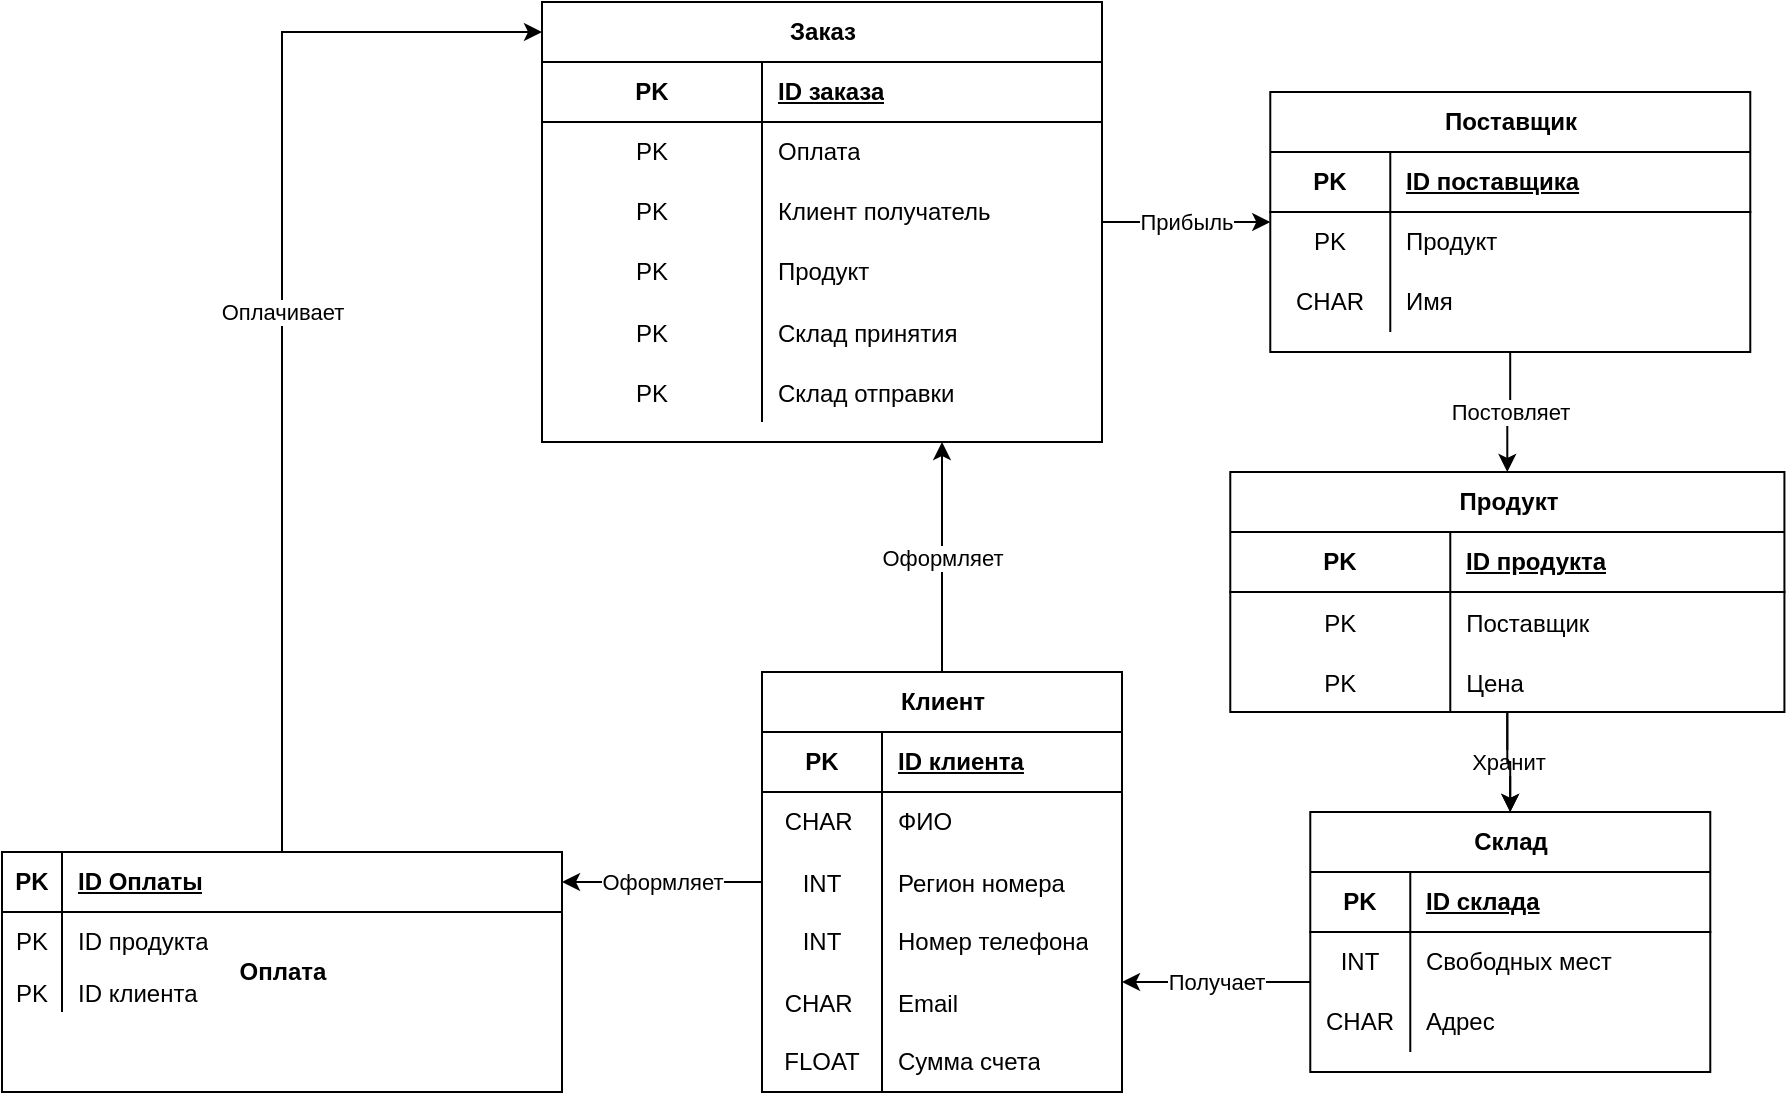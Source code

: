<mxfile version="23.1.5" type="device">
  <diagram id="R2lEEEUBdFMjLlhIrx00" name="Page-1">
    <mxGraphModel dx="1615" dy="962" grid="1" gridSize="10" guides="1" tooltips="1" connect="1" arrows="1" fold="1" page="0" pageScale="1" pageWidth="850" pageHeight="1100" math="0" shadow="0" extFonts="Permanent Marker^https://fonts.googleapis.com/css?family=Permanent+Marker">
      <root>
        <mxCell id="0" />
        <mxCell id="1" parent="0" />
        <mxCell id="unt3MSTMmWXqcszNHsW6-5" value="Продукт" style="shape=table;startSize=30;container=1;collapsible=1;childLayout=tableLayout;fixedRows=1;rowLines=0;fontStyle=1;align=center;resizeLast=1;html=1;" parent="1" vertex="1">
          <mxGeometry x="874.14" y="370" width="277.071" height="120" as="geometry" />
        </mxCell>
        <mxCell id="unt3MSTMmWXqcszNHsW6-6" value="" style="shape=tableRow;horizontal=0;startSize=0;swimlaneHead=0;swimlaneBody=0;fillColor=none;collapsible=0;dropTarget=0;points=[[0,0.5],[1,0.5]];portConstraint=eastwest;top=0;left=0;right=0;bottom=1;" parent="unt3MSTMmWXqcszNHsW6-5" vertex="1">
          <mxGeometry y="30" width="277.071" height="30" as="geometry" />
        </mxCell>
        <mxCell id="unt3MSTMmWXqcszNHsW6-7" value="PK" style="shape=partialRectangle;connectable=0;fillColor=none;top=0;left=0;bottom=0;right=0;fontStyle=1;overflow=hidden;whiteSpace=wrap;html=1;" parent="unt3MSTMmWXqcszNHsW6-6" vertex="1">
          <mxGeometry width="110" height="30" as="geometry">
            <mxRectangle width="110" height="30" as="alternateBounds" />
          </mxGeometry>
        </mxCell>
        <mxCell id="unt3MSTMmWXqcszNHsW6-8" value="ID продукта" style="shape=partialRectangle;connectable=0;fillColor=none;top=0;left=0;bottom=0;right=0;align=left;spacingLeft=6;fontStyle=5;overflow=hidden;whiteSpace=wrap;html=1;" parent="unt3MSTMmWXqcszNHsW6-6" vertex="1">
          <mxGeometry x="110" width="167.071" height="30" as="geometry">
            <mxRectangle width="167.071" height="30" as="alternateBounds" />
          </mxGeometry>
        </mxCell>
        <mxCell id="LkFsKgFWvlktQ5WFpEc4-82" value="" style="shape=tableRow;horizontal=0;startSize=0;swimlaneHead=0;swimlaneBody=0;fillColor=none;collapsible=0;dropTarget=0;points=[[0,0.5],[1,0.5]];portConstraint=eastwest;top=0;left=0;right=0;bottom=0;" parent="unt3MSTMmWXqcszNHsW6-5" vertex="1">
          <mxGeometry y="60" width="277.071" height="30" as="geometry" />
        </mxCell>
        <mxCell id="LkFsKgFWvlktQ5WFpEc4-83" value="PK" style="shape=partialRectangle;connectable=0;fillColor=none;top=0;left=0;bottom=0;right=0;editable=1;overflow=hidden;" parent="LkFsKgFWvlktQ5WFpEc4-82" vertex="1">
          <mxGeometry width="110" height="30" as="geometry">
            <mxRectangle width="110" height="30" as="alternateBounds" />
          </mxGeometry>
        </mxCell>
        <mxCell id="LkFsKgFWvlktQ5WFpEc4-84" value="Поставщик" style="shape=partialRectangle;connectable=0;fillColor=none;top=0;left=0;bottom=0;right=0;align=left;spacingLeft=6;overflow=hidden;" parent="LkFsKgFWvlktQ5WFpEc4-82" vertex="1">
          <mxGeometry x="110" width="167.071" height="30" as="geometry">
            <mxRectangle width="167.071" height="30" as="alternateBounds" />
          </mxGeometry>
        </mxCell>
        <mxCell id="LkFsKgFWvlktQ5WFpEc4-86" value="" style="shape=tableRow;horizontal=0;startSize=0;swimlaneHead=0;swimlaneBody=0;fillColor=none;collapsible=0;dropTarget=0;points=[[0,0.5],[1,0.5]];portConstraint=eastwest;top=0;left=0;right=0;bottom=0;" parent="unt3MSTMmWXqcszNHsW6-5" vertex="1">
          <mxGeometry y="90" width="277.071" height="30" as="geometry" />
        </mxCell>
        <mxCell id="LkFsKgFWvlktQ5WFpEc4-87" value="PK" style="shape=partialRectangle;connectable=0;fillColor=none;top=0;left=0;bottom=0;right=0;editable=1;overflow=hidden;" parent="LkFsKgFWvlktQ5WFpEc4-86" vertex="1">
          <mxGeometry width="110" height="30" as="geometry">
            <mxRectangle width="110" height="30" as="alternateBounds" />
          </mxGeometry>
        </mxCell>
        <mxCell id="LkFsKgFWvlktQ5WFpEc4-88" value="Цена" style="shape=partialRectangle;connectable=0;fillColor=none;top=0;left=0;bottom=0;right=0;align=left;spacingLeft=6;overflow=hidden;" parent="LkFsKgFWvlktQ5WFpEc4-86" vertex="1">
          <mxGeometry x="110" width="167.071" height="30" as="geometry">
            <mxRectangle width="167.071" height="30" as="alternateBounds" />
          </mxGeometry>
        </mxCell>
        <mxCell id="LkFsKgFWvlktQ5WFpEc4-145" value="Постовляет" style="edgeStyle=orthogonalEdgeStyle;rounded=0;orthogonalLoop=1;jettySize=auto;html=1;" parent="1" source="LkFsKgFWvlktQ5WFpEc4-41" target="unt3MSTMmWXqcszNHsW6-5" edge="1">
          <mxGeometry relative="1" as="geometry">
            <mxPoint x="1220" y="300" as="targetPoint" />
          </mxGeometry>
        </mxCell>
        <mxCell id="KrlezmfUSiWk6TWTQRwi-12" value="Прибыль" style="edgeStyle=orthogonalEdgeStyle;rounded=0;orthogonalLoop=1;jettySize=auto;html=1;" edge="1" parent="1" source="LkFsKgFWvlktQ5WFpEc4-2" target="LkFsKgFWvlktQ5WFpEc4-41">
          <mxGeometry relative="1" as="geometry">
            <Array as="points" />
          </mxGeometry>
        </mxCell>
        <mxCell id="LkFsKgFWvlktQ5WFpEc4-2" value="Заказ" style="shape=table;startSize=30;container=1;collapsible=1;childLayout=tableLayout;fixedRows=1;rowLines=0;fontStyle=1;align=center;resizeLast=1;html=1;" parent="1" vertex="1">
          <mxGeometry x="530.0" y="135" width="280" height="220" as="geometry" />
        </mxCell>
        <mxCell id="LkFsKgFWvlktQ5WFpEc4-3" value="" style="shape=tableRow;horizontal=0;startSize=0;swimlaneHead=0;swimlaneBody=0;fillColor=none;collapsible=0;dropTarget=0;points=[[0,0.5],[1,0.5]];portConstraint=eastwest;top=0;left=0;right=0;bottom=1;" parent="LkFsKgFWvlktQ5WFpEc4-2" vertex="1">
          <mxGeometry y="30" width="280" height="30" as="geometry" />
        </mxCell>
        <mxCell id="LkFsKgFWvlktQ5WFpEc4-4" value="PK" style="shape=partialRectangle;connectable=0;fillColor=none;top=0;left=0;bottom=0;right=0;fontStyle=1;overflow=hidden;whiteSpace=wrap;html=1;" parent="LkFsKgFWvlktQ5WFpEc4-3" vertex="1">
          <mxGeometry width="110" height="30" as="geometry">
            <mxRectangle width="110" height="30" as="alternateBounds" />
          </mxGeometry>
        </mxCell>
        <mxCell id="LkFsKgFWvlktQ5WFpEc4-5" value="ID заказа" style="shape=partialRectangle;connectable=0;fillColor=none;top=0;left=0;bottom=0;right=0;align=left;spacingLeft=6;fontStyle=5;overflow=hidden;whiteSpace=wrap;html=1;" parent="LkFsKgFWvlktQ5WFpEc4-3" vertex="1">
          <mxGeometry x="110" width="170" height="30" as="geometry">
            <mxRectangle width="170" height="30" as="alternateBounds" />
          </mxGeometry>
        </mxCell>
        <mxCell id="LkFsKgFWvlktQ5WFpEc4-6" value="" style="shape=tableRow;horizontal=0;startSize=0;swimlaneHead=0;swimlaneBody=0;fillColor=none;collapsible=0;dropTarget=0;points=[[0,0.5],[1,0.5]];portConstraint=eastwest;top=0;left=0;right=0;bottom=0;" parent="LkFsKgFWvlktQ5WFpEc4-2" vertex="1">
          <mxGeometry y="60" width="280" height="30" as="geometry" />
        </mxCell>
        <mxCell id="LkFsKgFWvlktQ5WFpEc4-7" value="PK" style="shape=partialRectangle;connectable=0;fillColor=none;top=0;left=0;bottom=0;right=0;editable=1;overflow=hidden;whiteSpace=wrap;html=1;" parent="LkFsKgFWvlktQ5WFpEc4-6" vertex="1">
          <mxGeometry width="110" height="30" as="geometry">
            <mxRectangle width="110" height="30" as="alternateBounds" />
          </mxGeometry>
        </mxCell>
        <mxCell id="LkFsKgFWvlktQ5WFpEc4-8" value="Оплата" style="shape=partialRectangle;connectable=0;fillColor=none;top=0;left=0;bottom=0;right=0;align=left;spacingLeft=6;overflow=hidden;whiteSpace=wrap;html=1;" parent="LkFsKgFWvlktQ5WFpEc4-6" vertex="1">
          <mxGeometry x="110" width="170" height="30" as="geometry">
            <mxRectangle width="170" height="30" as="alternateBounds" />
          </mxGeometry>
        </mxCell>
        <mxCell id="LkFsKgFWvlktQ5WFpEc4-9" value="" style="shape=tableRow;horizontal=0;startSize=0;swimlaneHead=0;swimlaneBody=0;fillColor=none;collapsible=0;dropTarget=0;points=[[0,0.5],[1,0.5]];portConstraint=eastwest;top=0;left=0;right=0;bottom=0;" parent="LkFsKgFWvlktQ5WFpEc4-2" vertex="1">
          <mxGeometry y="90" width="280" height="30" as="geometry" />
        </mxCell>
        <mxCell id="LkFsKgFWvlktQ5WFpEc4-10" value="PK" style="shape=partialRectangle;connectable=0;fillColor=none;top=0;left=0;bottom=0;right=0;editable=1;overflow=hidden;whiteSpace=wrap;html=1;" parent="LkFsKgFWvlktQ5WFpEc4-9" vertex="1">
          <mxGeometry width="110" height="30" as="geometry">
            <mxRectangle width="110" height="30" as="alternateBounds" />
          </mxGeometry>
        </mxCell>
        <mxCell id="LkFsKgFWvlktQ5WFpEc4-11" value="Клиент получатель" style="shape=partialRectangle;connectable=0;fillColor=none;top=0;left=0;bottom=0;right=0;align=left;spacingLeft=6;overflow=hidden;whiteSpace=wrap;html=1;" parent="LkFsKgFWvlktQ5WFpEc4-9" vertex="1">
          <mxGeometry x="110" width="170" height="30" as="geometry">
            <mxRectangle width="170" height="30" as="alternateBounds" />
          </mxGeometry>
        </mxCell>
        <mxCell id="LkFsKgFWvlktQ5WFpEc4-12" value="" style="shape=tableRow;horizontal=0;startSize=0;swimlaneHead=0;swimlaneBody=0;fillColor=none;collapsible=0;dropTarget=0;points=[[0,0.5],[1,0.5]];portConstraint=eastwest;top=0;left=0;right=0;bottom=0;" parent="LkFsKgFWvlktQ5WFpEc4-2" vertex="1">
          <mxGeometry y="120" width="280" height="30" as="geometry" />
        </mxCell>
        <mxCell id="LkFsKgFWvlktQ5WFpEc4-13" value="PK" style="shape=partialRectangle;connectable=0;fillColor=none;top=0;left=0;bottom=0;right=0;editable=1;overflow=hidden;whiteSpace=wrap;html=1;" parent="LkFsKgFWvlktQ5WFpEc4-12" vertex="1">
          <mxGeometry width="110" height="30" as="geometry">
            <mxRectangle width="110" height="30" as="alternateBounds" />
          </mxGeometry>
        </mxCell>
        <mxCell id="LkFsKgFWvlktQ5WFpEc4-14" value="Продукт" style="shape=partialRectangle;connectable=0;fillColor=none;top=0;left=0;bottom=0;right=0;align=left;spacingLeft=6;overflow=hidden;whiteSpace=wrap;html=1;" parent="LkFsKgFWvlktQ5WFpEc4-12" vertex="1">
          <mxGeometry x="110" width="170" height="30" as="geometry">
            <mxRectangle width="170" height="30" as="alternateBounds" />
          </mxGeometry>
        </mxCell>
        <mxCell id="LkFsKgFWvlktQ5WFpEc4-112" value="" style="shape=tableRow;horizontal=0;startSize=0;swimlaneHead=0;swimlaneBody=0;fillColor=none;collapsible=0;dropTarget=0;points=[[0,0.5],[1,0.5]];portConstraint=eastwest;top=0;left=0;right=0;bottom=0;" parent="LkFsKgFWvlktQ5WFpEc4-2" vertex="1">
          <mxGeometry y="150" width="280" height="30" as="geometry" />
        </mxCell>
        <mxCell id="LkFsKgFWvlktQ5WFpEc4-113" value="PK" style="shape=partialRectangle;connectable=0;fillColor=none;top=0;left=0;bottom=0;right=0;editable=1;overflow=hidden;" parent="LkFsKgFWvlktQ5WFpEc4-112" vertex="1">
          <mxGeometry width="110" height="30" as="geometry">
            <mxRectangle width="110" height="30" as="alternateBounds" />
          </mxGeometry>
        </mxCell>
        <mxCell id="LkFsKgFWvlktQ5WFpEc4-114" value="Склад принятия" style="shape=partialRectangle;connectable=0;fillColor=none;top=0;left=0;bottom=0;right=0;align=left;spacingLeft=6;overflow=hidden;" parent="LkFsKgFWvlktQ5WFpEc4-112" vertex="1">
          <mxGeometry x="110" width="170" height="30" as="geometry">
            <mxRectangle width="170" height="30" as="alternateBounds" />
          </mxGeometry>
        </mxCell>
        <mxCell id="LkFsKgFWvlktQ5WFpEc4-105" value="" style="shape=tableRow;horizontal=0;startSize=0;swimlaneHead=0;swimlaneBody=0;fillColor=none;collapsible=0;dropTarget=0;points=[[0,0.5],[1,0.5]];portConstraint=eastwest;top=0;left=0;right=0;bottom=0;" parent="LkFsKgFWvlktQ5WFpEc4-2" vertex="1">
          <mxGeometry y="180" width="280" height="30" as="geometry" />
        </mxCell>
        <mxCell id="LkFsKgFWvlktQ5WFpEc4-106" value="PK" style="shape=partialRectangle;connectable=0;fillColor=none;top=0;left=0;bottom=0;right=0;editable=1;overflow=hidden;" parent="LkFsKgFWvlktQ5WFpEc4-105" vertex="1">
          <mxGeometry width="110" height="30" as="geometry">
            <mxRectangle width="110" height="30" as="alternateBounds" />
          </mxGeometry>
        </mxCell>
        <mxCell id="LkFsKgFWvlktQ5WFpEc4-107" value="Склад отправки" style="shape=partialRectangle;connectable=0;fillColor=none;top=0;left=0;bottom=0;right=0;align=left;spacingLeft=6;overflow=hidden;" parent="LkFsKgFWvlktQ5WFpEc4-105" vertex="1">
          <mxGeometry x="110" width="170" height="30" as="geometry">
            <mxRectangle width="170" height="30" as="alternateBounds" />
          </mxGeometry>
        </mxCell>
        <mxCell id="KrlezmfUSiWk6TWTQRwi-8" value="Получает" style="edgeStyle=orthogonalEdgeStyle;rounded=0;orthogonalLoop=1;jettySize=auto;html=1;" edge="1" parent="1" source="LkFsKgFWvlktQ5WFpEc4-15" target="LkFsKgFWvlktQ5WFpEc4-28">
          <mxGeometry relative="1" as="geometry">
            <Array as="points">
              <mxPoint x="840" y="625" />
              <mxPoint x="840" y="625" />
            </Array>
          </mxGeometry>
        </mxCell>
        <mxCell id="LkFsKgFWvlktQ5WFpEc4-143" value="Оформляет" style="edgeStyle=orthogonalEdgeStyle;rounded=0;orthogonalLoop=1;jettySize=auto;html=1;" parent="1" source="LkFsKgFWvlktQ5WFpEc4-28" target="LkFsKgFWvlktQ5WFpEc4-2" edge="1">
          <mxGeometry relative="1" as="geometry">
            <Array as="points">
              <mxPoint x="730" y="400" />
              <mxPoint x="730" y="400" />
            </Array>
            <mxPoint x="1140" y="70" as="targetPoint" />
          </mxGeometry>
        </mxCell>
        <mxCell id="25N0sGqAdHmbvo8UyDhe-1" value="Оформляет" style="edgeStyle=orthogonalEdgeStyle;rounded=0;orthogonalLoop=1;jettySize=auto;html=1;" parent="1" source="LkFsKgFWvlktQ5WFpEc4-28" target="LkFsKgFWvlktQ5WFpEc4-68" edge="1">
          <mxGeometry relative="1" as="geometry">
            <Array as="points">
              <mxPoint x="580" y="575" />
              <mxPoint x="580" y="575" />
            </Array>
          </mxGeometry>
        </mxCell>
        <mxCell id="LkFsKgFWvlktQ5WFpEc4-28" value="Клиент" style="shape=table;startSize=30;container=1;collapsible=1;childLayout=tableLayout;fixedRows=1;rowLines=0;fontStyle=1;align=center;resizeLast=1;html=1;" parent="1" vertex="1">
          <mxGeometry x="640" y="470" width="180" height="210" as="geometry" />
        </mxCell>
        <mxCell id="LkFsKgFWvlktQ5WFpEc4-29" value="" style="shape=tableRow;horizontal=0;startSize=0;swimlaneHead=0;swimlaneBody=0;fillColor=none;collapsible=0;dropTarget=0;points=[[0,0.5],[1,0.5]];portConstraint=eastwest;top=0;left=0;right=0;bottom=1;" parent="LkFsKgFWvlktQ5WFpEc4-28" vertex="1">
          <mxGeometry y="30" width="180" height="30" as="geometry" />
        </mxCell>
        <mxCell id="LkFsKgFWvlktQ5WFpEc4-30" value="PK" style="shape=partialRectangle;connectable=0;fillColor=none;top=0;left=0;bottom=0;right=0;fontStyle=1;overflow=hidden;whiteSpace=wrap;html=1;" parent="LkFsKgFWvlktQ5WFpEc4-29" vertex="1">
          <mxGeometry width="60" height="30" as="geometry">
            <mxRectangle width="60" height="30" as="alternateBounds" />
          </mxGeometry>
        </mxCell>
        <mxCell id="LkFsKgFWvlktQ5WFpEc4-31" value="ID клиента" style="shape=partialRectangle;connectable=0;fillColor=none;top=0;left=0;bottom=0;right=0;align=left;spacingLeft=6;fontStyle=5;overflow=hidden;whiteSpace=wrap;html=1;" parent="LkFsKgFWvlktQ5WFpEc4-29" vertex="1">
          <mxGeometry x="60" width="120" height="30" as="geometry">
            <mxRectangle width="120" height="30" as="alternateBounds" />
          </mxGeometry>
        </mxCell>
        <mxCell id="LkFsKgFWvlktQ5WFpEc4-35" value="" style="shape=tableRow;horizontal=0;startSize=0;swimlaneHead=0;swimlaneBody=0;fillColor=none;collapsible=0;dropTarget=0;points=[[0,0.5],[1,0.5]];portConstraint=eastwest;top=0;left=0;right=0;bottom=0;" parent="LkFsKgFWvlktQ5WFpEc4-28" vertex="1">
          <mxGeometry y="60" width="180" height="30" as="geometry" />
        </mxCell>
        <mxCell id="LkFsKgFWvlktQ5WFpEc4-36" value="CHAR&amp;nbsp;" style="shape=partialRectangle;connectable=0;fillColor=none;top=0;left=0;bottom=0;right=0;editable=1;overflow=hidden;whiteSpace=wrap;html=1;" parent="LkFsKgFWvlktQ5WFpEc4-35" vertex="1">
          <mxGeometry width="60" height="30" as="geometry">
            <mxRectangle width="60" height="30" as="alternateBounds" />
          </mxGeometry>
        </mxCell>
        <mxCell id="LkFsKgFWvlktQ5WFpEc4-37" value="ФИО" style="shape=partialRectangle;connectable=0;fillColor=none;top=0;left=0;bottom=0;right=0;align=left;spacingLeft=6;overflow=hidden;whiteSpace=wrap;html=1;" parent="LkFsKgFWvlktQ5WFpEc4-35" vertex="1">
          <mxGeometry x="60" width="120" height="30" as="geometry">
            <mxRectangle width="120" height="30" as="alternateBounds" />
          </mxGeometry>
        </mxCell>
        <mxCell id="LkFsKgFWvlktQ5WFpEc4-101" value="" style="shape=tableRow;horizontal=0;startSize=0;swimlaneHead=0;swimlaneBody=0;fillColor=none;collapsible=0;dropTarget=0;points=[[0,0.5],[1,0.5]];portConstraint=eastwest;top=0;left=0;right=0;bottom=0;" parent="LkFsKgFWvlktQ5WFpEc4-28" vertex="1">
          <mxGeometry y="90" width="180" height="30" as="geometry" />
        </mxCell>
        <mxCell id="LkFsKgFWvlktQ5WFpEc4-102" value="INT" style="shape=partialRectangle;connectable=0;fillColor=none;top=0;left=0;bottom=0;right=0;editable=1;overflow=hidden;" parent="LkFsKgFWvlktQ5WFpEc4-101" vertex="1">
          <mxGeometry width="60" height="30" as="geometry">
            <mxRectangle width="60" height="30" as="alternateBounds" />
          </mxGeometry>
        </mxCell>
        <mxCell id="LkFsKgFWvlktQ5WFpEc4-103" value="Регион номера" style="shape=partialRectangle;connectable=0;fillColor=none;top=0;left=0;bottom=0;right=0;align=left;spacingLeft=6;overflow=hidden;" parent="LkFsKgFWvlktQ5WFpEc4-101" vertex="1">
          <mxGeometry x="60" width="120" height="30" as="geometry">
            <mxRectangle width="120" height="30" as="alternateBounds" />
          </mxGeometry>
        </mxCell>
        <mxCell id="LkFsKgFWvlktQ5WFpEc4-38" value="" style="shape=tableRow;horizontal=0;startSize=0;swimlaneHead=0;swimlaneBody=0;fillColor=none;collapsible=0;dropTarget=0;points=[[0,0.5],[1,0.5]];portConstraint=eastwest;top=0;left=0;right=0;bottom=0;" parent="LkFsKgFWvlktQ5WFpEc4-28" vertex="1">
          <mxGeometry y="120" width="180" height="30" as="geometry" />
        </mxCell>
        <mxCell id="LkFsKgFWvlktQ5WFpEc4-39" value="INT" style="shape=partialRectangle;connectable=0;fillColor=none;top=0;left=0;bottom=0;right=0;editable=1;overflow=hidden;whiteSpace=wrap;html=1;" parent="LkFsKgFWvlktQ5WFpEc4-38" vertex="1">
          <mxGeometry width="60" height="30" as="geometry">
            <mxRectangle width="60" height="30" as="alternateBounds" />
          </mxGeometry>
        </mxCell>
        <mxCell id="LkFsKgFWvlktQ5WFpEc4-40" value="Номер телефона" style="shape=partialRectangle;connectable=0;fillColor=none;top=0;left=0;bottom=0;right=0;align=left;spacingLeft=6;overflow=hidden;whiteSpace=wrap;html=1;" parent="LkFsKgFWvlktQ5WFpEc4-38" vertex="1">
          <mxGeometry x="60" width="120" height="30" as="geometry">
            <mxRectangle width="120" height="30" as="alternateBounds" />
          </mxGeometry>
        </mxCell>
        <mxCell id="LkFsKgFWvlktQ5WFpEc4-98" value="" style="shape=tableRow;horizontal=0;startSize=0;swimlaneHead=0;swimlaneBody=0;fillColor=none;collapsible=0;dropTarget=0;points=[[0,0.5],[1,0.5]];portConstraint=eastwest;top=0;left=0;right=0;bottom=0;" parent="LkFsKgFWvlktQ5WFpEc4-28" vertex="1">
          <mxGeometry y="150" width="180" height="30" as="geometry" />
        </mxCell>
        <mxCell id="LkFsKgFWvlktQ5WFpEc4-99" value="CHAR " style="shape=partialRectangle;connectable=0;fillColor=none;top=0;left=0;bottom=0;right=0;editable=1;overflow=hidden;" parent="LkFsKgFWvlktQ5WFpEc4-98" vertex="1">
          <mxGeometry width="60" height="30" as="geometry">
            <mxRectangle width="60" height="30" as="alternateBounds" />
          </mxGeometry>
        </mxCell>
        <mxCell id="LkFsKgFWvlktQ5WFpEc4-100" value="Email" style="shape=partialRectangle;connectable=0;fillColor=none;top=0;left=0;bottom=0;right=0;align=left;spacingLeft=6;overflow=hidden;" parent="LkFsKgFWvlktQ5WFpEc4-98" vertex="1">
          <mxGeometry x="60" width="120" height="30" as="geometry">
            <mxRectangle width="120" height="30" as="alternateBounds" />
          </mxGeometry>
        </mxCell>
        <mxCell id="LkFsKgFWvlktQ5WFpEc4-32" value="" style="shape=tableRow;horizontal=0;startSize=0;swimlaneHead=0;swimlaneBody=0;fillColor=none;collapsible=0;dropTarget=0;points=[[0,0.5],[1,0.5]];portConstraint=eastwest;top=0;left=0;right=0;bottom=0;" parent="LkFsKgFWvlktQ5WFpEc4-28" vertex="1">
          <mxGeometry y="180" width="180" height="30" as="geometry" />
        </mxCell>
        <mxCell id="LkFsKgFWvlktQ5WFpEc4-33" value="FLOAT" style="shape=partialRectangle;connectable=0;fillColor=none;top=0;left=0;bottom=0;right=0;editable=1;overflow=hidden;whiteSpace=wrap;html=1;" parent="LkFsKgFWvlktQ5WFpEc4-32" vertex="1">
          <mxGeometry width="60" height="30" as="geometry">
            <mxRectangle width="60" height="30" as="alternateBounds" />
          </mxGeometry>
        </mxCell>
        <mxCell id="LkFsKgFWvlktQ5WFpEc4-34" value="Сумма счета" style="shape=partialRectangle;connectable=0;fillColor=none;top=0;left=0;bottom=0;right=0;align=left;spacingLeft=6;overflow=hidden;whiteSpace=wrap;html=1;" parent="LkFsKgFWvlktQ5WFpEc4-32" vertex="1">
          <mxGeometry x="60" width="120" height="30" as="geometry">
            <mxRectangle width="120" height="30" as="alternateBounds" />
          </mxGeometry>
        </mxCell>
        <mxCell id="LkFsKgFWvlktQ5WFpEc4-132" value="Хранит" style="edgeStyle=orthogonalEdgeStyle;rounded=0;orthogonalLoop=1;jettySize=auto;html=1;" parent="1" source="unt3MSTMmWXqcszNHsW6-5" target="LkFsKgFWvlktQ5WFpEc4-15" edge="1">
          <mxGeometry relative="1" as="geometry" />
        </mxCell>
        <mxCell id="LkFsKgFWvlktQ5WFpEc4-41" value="Поставщик" style="shape=table;startSize=30;container=1;collapsible=1;childLayout=tableLayout;fixedRows=1;rowLines=0;fontStyle=1;align=center;resizeLast=1;html=1;" parent="1" vertex="1">
          <mxGeometry x="894.14" y="180" width="240" height="130" as="geometry" />
        </mxCell>
        <mxCell id="LkFsKgFWvlktQ5WFpEc4-42" value="" style="shape=tableRow;horizontal=0;startSize=0;swimlaneHead=0;swimlaneBody=0;fillColor=none;collapsible=0;dropTarget=0;points=[[0,0.5],[1,0.5]];portConstraint=eastwest;top=0;left=0;right=0;bottom=1;" parent="LkFsKgFWvlktQ5WFpEc4-41" vertex="1">
          <mxGeometry y="30" width="240" height="30" as="geometry" />
        </mxCell>
        <mxCell id="LkFsKgFWvlktQ5WFpEc4-43" value="PK" style="shape=partialRectangle;connectable=0;fillColor=none;top=0;left=0;bottom=0;right=0;fontStyle=1;overflow=hidden;whiteSpace=wrap;html=1;" parent="LkFsKgFWvlktQ5WFpEc4-42" vertex="1">
          <mxGeometry width="60" height="30" as="geometry">
            <mxRectangle width="60" height="30" as="alternateBounds" />
          </mxGeometry>
        </mxCell>
        <mxCell id="LkFsKgFWvlktQ5WFpEc4-44" value="ID поставщика" style="shape=partialRectangle;connectable=0;fillColor=none;top=0;left=0;bottom=0;right=0;align=left;spacingLeft=6;fontStyle=5;overflow=hidden;whiteSpace=wrap;html=1;" parent="LkFsKgFWvlktQ5WFpEc4-42" vertex="1">
          <mxGeometry x="60" width="180" height="30" as="geometry">
            <mxRectangle width="180" height="30" as="alternateBounds" />
          </mxGeometry>
        </mxCell>
        <mxCell id="LkFsKgFWvlktQ5WFpEc4-45" value="" style="shape=tableRow;horizontal=0;startSize=0;swimlaneHead=0;swimlaneBody=0;fillColor=none;collapsible=0;dropTarget=0;points=[[0,0.5],[1,0.5]];portConstraint=eastwest;top=0;left=0;right=0;bottom=0;" parent="LkFsKgFWvlktQ5WFpEc4-41" vertex="1">
          <mxGeometry y="60" width="240" height="30" as="geometry" />
        </mxCell>
        <mxCell id="LkFsKgFWvlktQ5WFpEc4-46" value="PK" style="shape=partialRectangle;connectable=0;fillColor=none;top=0;left=0;bottom=0;right=0;editable=1;overflow=hidden;whiteSpace=wrap;html=1;" parent="LkFsKgFWvlktQ5WFpEc4-45" vertex="1">
          <mxGeometry width="60" height="30" as="geometry">
            <mxRectangle width="60" height="30" as="alternateBounds" />
          </mxGeometry>
        </mxCell>
        <mxCell id="LkFsKgFWvlktQ5WFpEc4-47" value="Продукт" style="shape=partialRectangle;connectable=0;fillColor=none;top=0;left=0;bottom=0;right=0;align=left;spacingLeft=6;overflow=hidden;whiteSpace=wrap;html=1;" parent="LkFsKgFWvlktQ5WFpEc4-45" vertex="1">
          <mxGeometry x="60" width="180" height="30" as="geometry">
            <mxRectangle width="180" height="30" as="alternateBounds" />
          </mxGeometry>
        </mxCell>
        <mxCell id="LkFsKgFWvlktQ5WFpEc4-48" value="" style="shape=tableRow;horizontal=0;startSize=0;swimlaneHead=0;swimlaneBody=0;fillColor=none;collapsible=0;dropTarget=0;points=[[0,0.5],[1,0.5]];portConstraint=eastwest;top=0;left=0;right=0;bottom=0;" parent="LkFsKgFWvlktQ5WFpEc4-41" vertex="1">
          <mxGeometry y="90" width="240" height="30" as="geometry" />
        </mxCell>
        <mxCell id="LkFsKgFWvlktQ5WFpEc4-49" value="CHAR" style="shape=partialRectangle;connectable=0;fillColor=none;top=0;left=0;bottom=0;right=0;editable=1;overflow=hidden;whiteSpace=wrap;html=1;" parent="LkFsKgFWvlktQ5WFpEc4-48" vertex="1">
          <mxGeometry width="60" height="30" as="geometry">
            <mxRectangle width="60" height="30" as="alternateBounds" />
          </mxGeometry>
        </mxCell>
        <mxCell id="LkFsKgFWvlktQ5WFpEc4-50" value="Имя" style="shape=partialRectangle;connectable=0;fillColor=none;top=0;left=0;bottom=0;right=0;align=left;spacingLeft=6;overflow=hidden;whiteSpace=wrap;html=1;" parent="LkFsKgFWvlktQ5WFpEc4-48" vertex="1">
          <mxGeometry x="60" width="180" height="30" as="geometry">
            <mxRectangle width="180" height="30" as="alternateBounds" />
          </mxGeometry>
        </mxCell>
        <mxCell id="KrlezmfUSiWk6TWTQRwi-11" value="Оплачивает" style="edgeStyle=orthogonalEdgeStyle;rounded=0;orthogonalLoop=1;jettySize=auto;html=1;" edge="1" parent="1" source="LkFsKgFWvlktQ5WFpEc4-68" target="LkFsKgFWvlktQ5WFpEc4-2">
          <mxGeometry relative="1" as="geometry">
            <Array as="points">
              <mxPoint x="400" y="150" />
            </Array>
          </mxGeometry>
        </mxCell>
        <mxCell id="LkFsKgFWvlktQ5WFpEc4-68" value="Оплата" style="shape=table;startSize=0;container=1;collapsible=1;childLayout=tableLayout;fixedRows=1;rowLines=0;fontStyle=1;align=center;resizeLast=1;html=1;" parent="1" vertex="1">
          <mxGeometry x="260" y="560" width="280" height="120.0" as="geometry" />
        </mxCell>
        <mxCell id="LkFsKgFWvlktQ5WFpEc4-69" value="" style="shape=tableRow;horizontal=0;startSize=0;swimlaneHead=0;swimlaneBody=0;fillColor=none;collapsible=0;dropTarget=0;points=[[0,0.5],[1,0.5]];portConstraint=eastwest;top=0;left=0;right=0;bottom=1;" parent="LkFsKgFWvlktQ5WFpEc4-68" vertex="1">
          <mxGeometry width="280" height="30" as="geometry" />
        </mxCell>
        <mxCell id="LkFsKgFWvlktQ5WFpEc4-70" value="PK" style="shape=partialRectangle;connectable=0;fillColor=none;top=0;left=0;bottom=0;right=0;fontStyle=1;overflow=hidden;whiteSpace=wrap;html=1;" parent="LkFsKgFWvlktQ5WFpEc4-69" vertex="1">
          <mxGeometry width="30" height="30" as="geometry">
            <mxRectangle width="30" height="30" as="alternateBounds" />
          </mxGeometry>
        </mxCell>
        <mxCell id="LkFsKgFWvlktQ5WFpEc4-71" value="ID Оплаты" style="shape=partialRectangle;connectable=0;fillColor=none;top=0;left=0;bottom=0;right=0;align=left;spacingLeft=6;fontStyle=5;overflow=hidden;whiteSpace=wrap;html=1;" parent="LkFsKgFWvlktQ5WFpEc4-69" vertex="1">
          <mxGeometry x="30" width="250" height="30" as="geometry">
            <mxRectangle width="250" height="30" as="alternateBounds" />
          </mxGeometry>
        </mxCell>
        <mxCell id="LkFsKgFWvlktQ5WFpEc4-78" value="" style="shape=tableRow;horizontal=0;startSize=0;swimlaneHead=0;swimlaneBody=0;fillColor=none;collapsible=0;dropTarget=0;points=[[0,0.5],[1,0.5]];portConstraint=eastwest;top=0;left=0;right=0;bottom=0;" parent="LkFsKgFWvlktQ5WFpEc4-68" vertex="1">
          <mxGeometry y="30" width="280" height="30" as="geometry" />
        </mxCell>
        <mxCell id="LkFsKgFWvlktQ5WFpEc4-79" value="PK" style="shape=partialRectangle;connectable=0;fillColor=none;top=0;left=0;bottom=0;right=0;editable=1;overflow=hidden;whiteSpace=wrap;html=1;" parent="LkFsKgFWvlktQ5WFpEc4-78" vertex="1">
          <mxGeometry width="30" height="30" as="geometry">
            <mxRectangle width="30" height="30" as="alternateBounds" />
          </mxGeometry>
        </mxCell>
        <mxCell id="LkFsKgFWvlktQ5WFpEc4-80" value="ID продукта" style="shape=partialRectangle;connectable=0;fillColor=none;top=0;left=0;bottom=0;right=0;align=left;spacingLeft=6;overflow=hidden;whiteSpace=wrap;html=1;" parent="LkFsKgFWvlktQ5WFpEc4-78" vertex="1">
          <mxGeometry x="30" width="250" height="30" as="geometry">
            <mxRectangle width="250" height="30" as="alternateBounds" />
          </mxGeometry>
        </mxCell>
        <mxCell id="LkFsKgFWvlktQ5WFpEc4-119" value="" style="shape=tableRow;horizontal=0;startSize=0;swimlaneHead=0;swimlaneBody=0;fillColor=none;collapsible=0;dropTarget=0;points=[[0,0.5],[1,0.5]];portConstraint=eastwest;top=0;left=0;right=0;bottom=0;" parent="LkFsKgFWvlktQ5WFpEc4-68" vertex="1">
          <mxGeometry y="60" width="280" height="20" as="geometry" />
        </mxCell>
        <mxCell id="LkFsKgFWvlktQ5WFpEc4-120" value="PK" style="shape=partialRectangle;connectable=0;fillColor=none;top=0;left=0;bottom=0;right=0;editable=1;overflow=hidden;" parent="LkFsKgFWvlktQ5WFpEc4-119" vertex="1">
          <mxGeometry width="30" height="20" as="geometry">
            <mxRectangle width="30" height="20" as="alternateBounds" />
          </mxGeometry>
        </mxCell>
        <mxCell id="LkFsKgFWvlktQ5WFpEc4-121" value="ID клиента" style="shape=partialRectangle;connectable=0;fillColor=none;top=0;left=0;bottom=0;right=0;align=left;spacingLeft=6;overflow=hidden;" parent="LkFsKgFWvlktQ5WFpEc4-119" vertex="1">
          <mxGeometry x="30" width="250" height="20" as="geometry">
            <mxRectangle width="250" height="20" as="alternateBounds" />
          </mxGeometry>
        </mxCell>
        <mxCell id="KrlezmfUSiWk6TWTQRwi-10" value="" style="edgeStyle=orthogonalEdgeStyle;rounded=0;orthogonalLoop=1;jettySize=auto;html=1;" edge="1" parent="1" source="unt3MSTMmWXqcszNHsW6-5" target="LkFsKgFWvlktQ5WFpEc4-15">
          <mxGeometry relative="1" as="geometry">
            <mxPoint x="490" y="500" as="sourcePoint" />
            <mxPoint x="1460" y="505" as="targetPoint" />
            <Array as="points" />
          </mxGeometry>
        </mxCell>
        <mxCell id="LkFsKgFWvlktQ5WFpEc4-15" value="Склад" style="shape=table;startSize=30;container=1;collapsible=1;childLayout=tableLayout;fixedRows=1;rowLines=0;fontStyle=1;align=center;resizeLast=1;html=1;" parent="1" vertex="1">
          <mxGeometry x="914.14" y="540" width="200" height="130" as="geometry" />
        </mxCell>
        <mxCell id="LkFsKgFWvlktQ5WFpEc4-16" value="" style="shape=tableRow;horizontal=0;startSize=0;swimlaneHead=0;swimlaneBody=0;fillColor=none;collapsible=0;dropTarget=0;points=[[0,0.5],[1,0.5]];portConstraint=eastwest;top=0;left=0;right=0;bottom=1;" parent="LkFsKgFWvlktQ5WFpEc4-15" vertex="1">
          <mxGeometry y="30" width="200" height="30" as="geometry" />
        </mxCell>
        <mxCell id="LkFsKgFWvlktQ5WFpEc4-17" value="PK" style="shape=partialRectangle;connectable=0;fillColor=none;top=0;left=0;bottom=0;right=0;fontStyle=1;overflow=hidden;whiteSpace=wrap;html=1;" parent="LkFsKgFWvlktQ5WFpEc4-16" vertex="1">
          <mxGeometry width="50" height="30" as="geometry">
            <mxRectangle width="50" height="30" as="alternateBounds" />
          </mxGeometry>
        </mxCell>
        <mxCell id="LkFsKgFWvlktQ5WFpEc4-18" value="ID склада" style="shape=partialRectangle;connectable=0;fillColor=none;top=0;left=0;bottom=0;right=0;align=left;spacingLeft=6;fontStyle=5;overflow=hidden;whiteSpace=wrap;html=1;" parent="LkFsKgFWvlktQ5WFpEc4-16" vertex="1">
          <mxGeometry x="50" width="150" height="30" as="geometry">
            <mxRectangle width="150" height="30" as="alternateBounds" />
          </mxGeometry>
        </mxCell>
        <mxCell id="LkFsKgFWvlktQ5WFpEc4-19" value="" style="shape=tableRow;horizontal=0;startSize=0;swimlaneHead=0;swimlaneBody=0;fillColor=none;collapsible=0;dropTarget=0;points=[[0,0.5],[1,0.5]];portConstraint=eastwest;top=0;left=0;right=0;bottom=0;" parent="LkFsKgFWvlktQ5WFpEc4-15" vertex="1">
          <mxGeometry y="60" width="200" height="30" as="geometry" />
        </mxCell>
        <mxCell id="LkFsKgFWvlktQ5WFpEc4-20" value="INT" style="shape=partialRectangle;connectable=0;fillColor=none;top=0;left=0;bottom=0;right=0;editable=1;overflow=hidden;whiteSpace=wrap;html=1;" parent="LkFsKgFWvlktQ5WFpEc4-19" vertex="1">
          <mxGeometry width="50" height="30" as="geometry">
            <mxRectangle width="50" height="30" as="alternateBounds" />
          </mxGeometry>
        </mxCell>
        <mxCell id="LkFsKgFWvlktQ5WFpEc4-21" value="Свободных мест" style="shape=partialRectangle;connectable=0;fillColor=none;top=0;left=0;bottom=0;right=0;align=left;spacingLeft=6;overflow=hidden;whiteSpace=wrap;html=1;" parent="LkFsKgFWvlktQ5WFpEc4-19" vertex="1">
          <mxGeometry x="50" width="150" height="30" as="geometry">
            <mxRectangle width="150" height="30" as="alternateBounds" />
          </mxGeometry>
        </mxCell>
        <mxCell id="LkFsKgFWvlktQ5WFpEc4-22" value="" style="shape=tableRow;horizontal=0;startSize=0;swimlaneHead=0;swimlaneBody=0;fillColor=none;collapsible=0;dropTarget=0;points=[[0,0.5],[1,0.5]];portConstraint=eastwest;top=0;left=0;right=0;bottom=0;" parent="LkFsKgFWvlktQ5WFpEc4-15" vertex="1">
          <mxGeometry y="90" width="200" height="30" as="geometry" />
        </mxCell>
        <mxCell id="LkFsKgFWvlktQ5WFpEc4-23" value="CHAR" style="shape=partialRectangle;connectable=0;fillColor=none;top=0;left=0;bottom=0;right=0;editable=1;overflow=hidden;whiteSpace=wrap;html=1;" parent="LkFsKgFWvlktQ5WFpEc4-22" vertex="1">
          <mxGeometry width="50" height="30" as="geometry">
            <mxRectangle width="50" height="30" as="alternateBounds" />
          </mxGeometry>
        </mxCell>
        <mxCell id="LkFsKgFWvlktQ5WFpEc4-24" value="Адрес" style="shape=partialRectangle;connectable=0;fillColor=none;top=0;left=0;bottom=0;right=0;align=left;spacingLeft=6;overflow=hidden;whiteSpace=wrap;html=1;" parent="LkFsKgFWvlktQ5WFpEc4-22" vertex="1">
          <mxGeometry x="50" width="150" height="30" as="geometry">
            <mxRectangle width="150" height="30" as="alternateBounds" />
          </mxGeometry>
        </mxCell>
      </root>
    </mxGraphModel>
  </diagram>
</mxfile>
